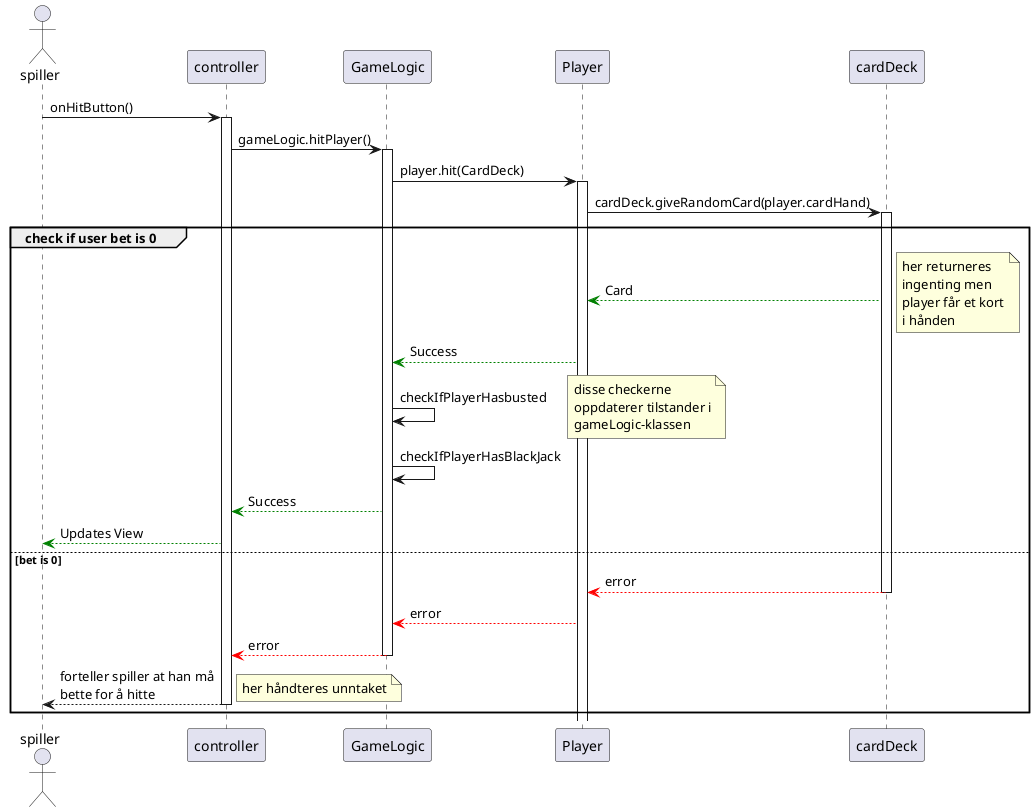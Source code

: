 @startuml sekvensdiagram
actor spiller
participant "controller" as c
participant "GameLogic" as gl 
participant "Player" as p
participant "cardDeck" as cd
    spiller -> c ++ :onHitButton()
    c -> gl ++: gameLogic.hitPlayer()
    gl -> p ++: player.hit(CardDeck)
    p -> cd ++: cardDeck.giveRandomCard(player.cardHand)
    group check if user bet is 0 
        cd -[#green]-> p: Card
        note right : her returneres \ningenting men \nplayer får et kort\ni hånden 
        p -[#green]-> gl: Success
        gl -> gl : checkIfPlayerHasbusted
        note right : disse checkerne\noppdaterer tilstander i\ngameLogic-klassen
        gl -> gl : checkIfPlayerHasBlackJack
        gl -[#green]-> c : Success
        c -[#green]-> spiller : Updates View
    else bet is 0
        cd -[#red]-> p --: error
        p -[#red]-> gl: error
        gl -[#red]-> c --: error
        c --> spiller --: forteller spiller at han må\nbette for å hitte
        note right : her håndteres unntaket
        end

    
    

@enduml